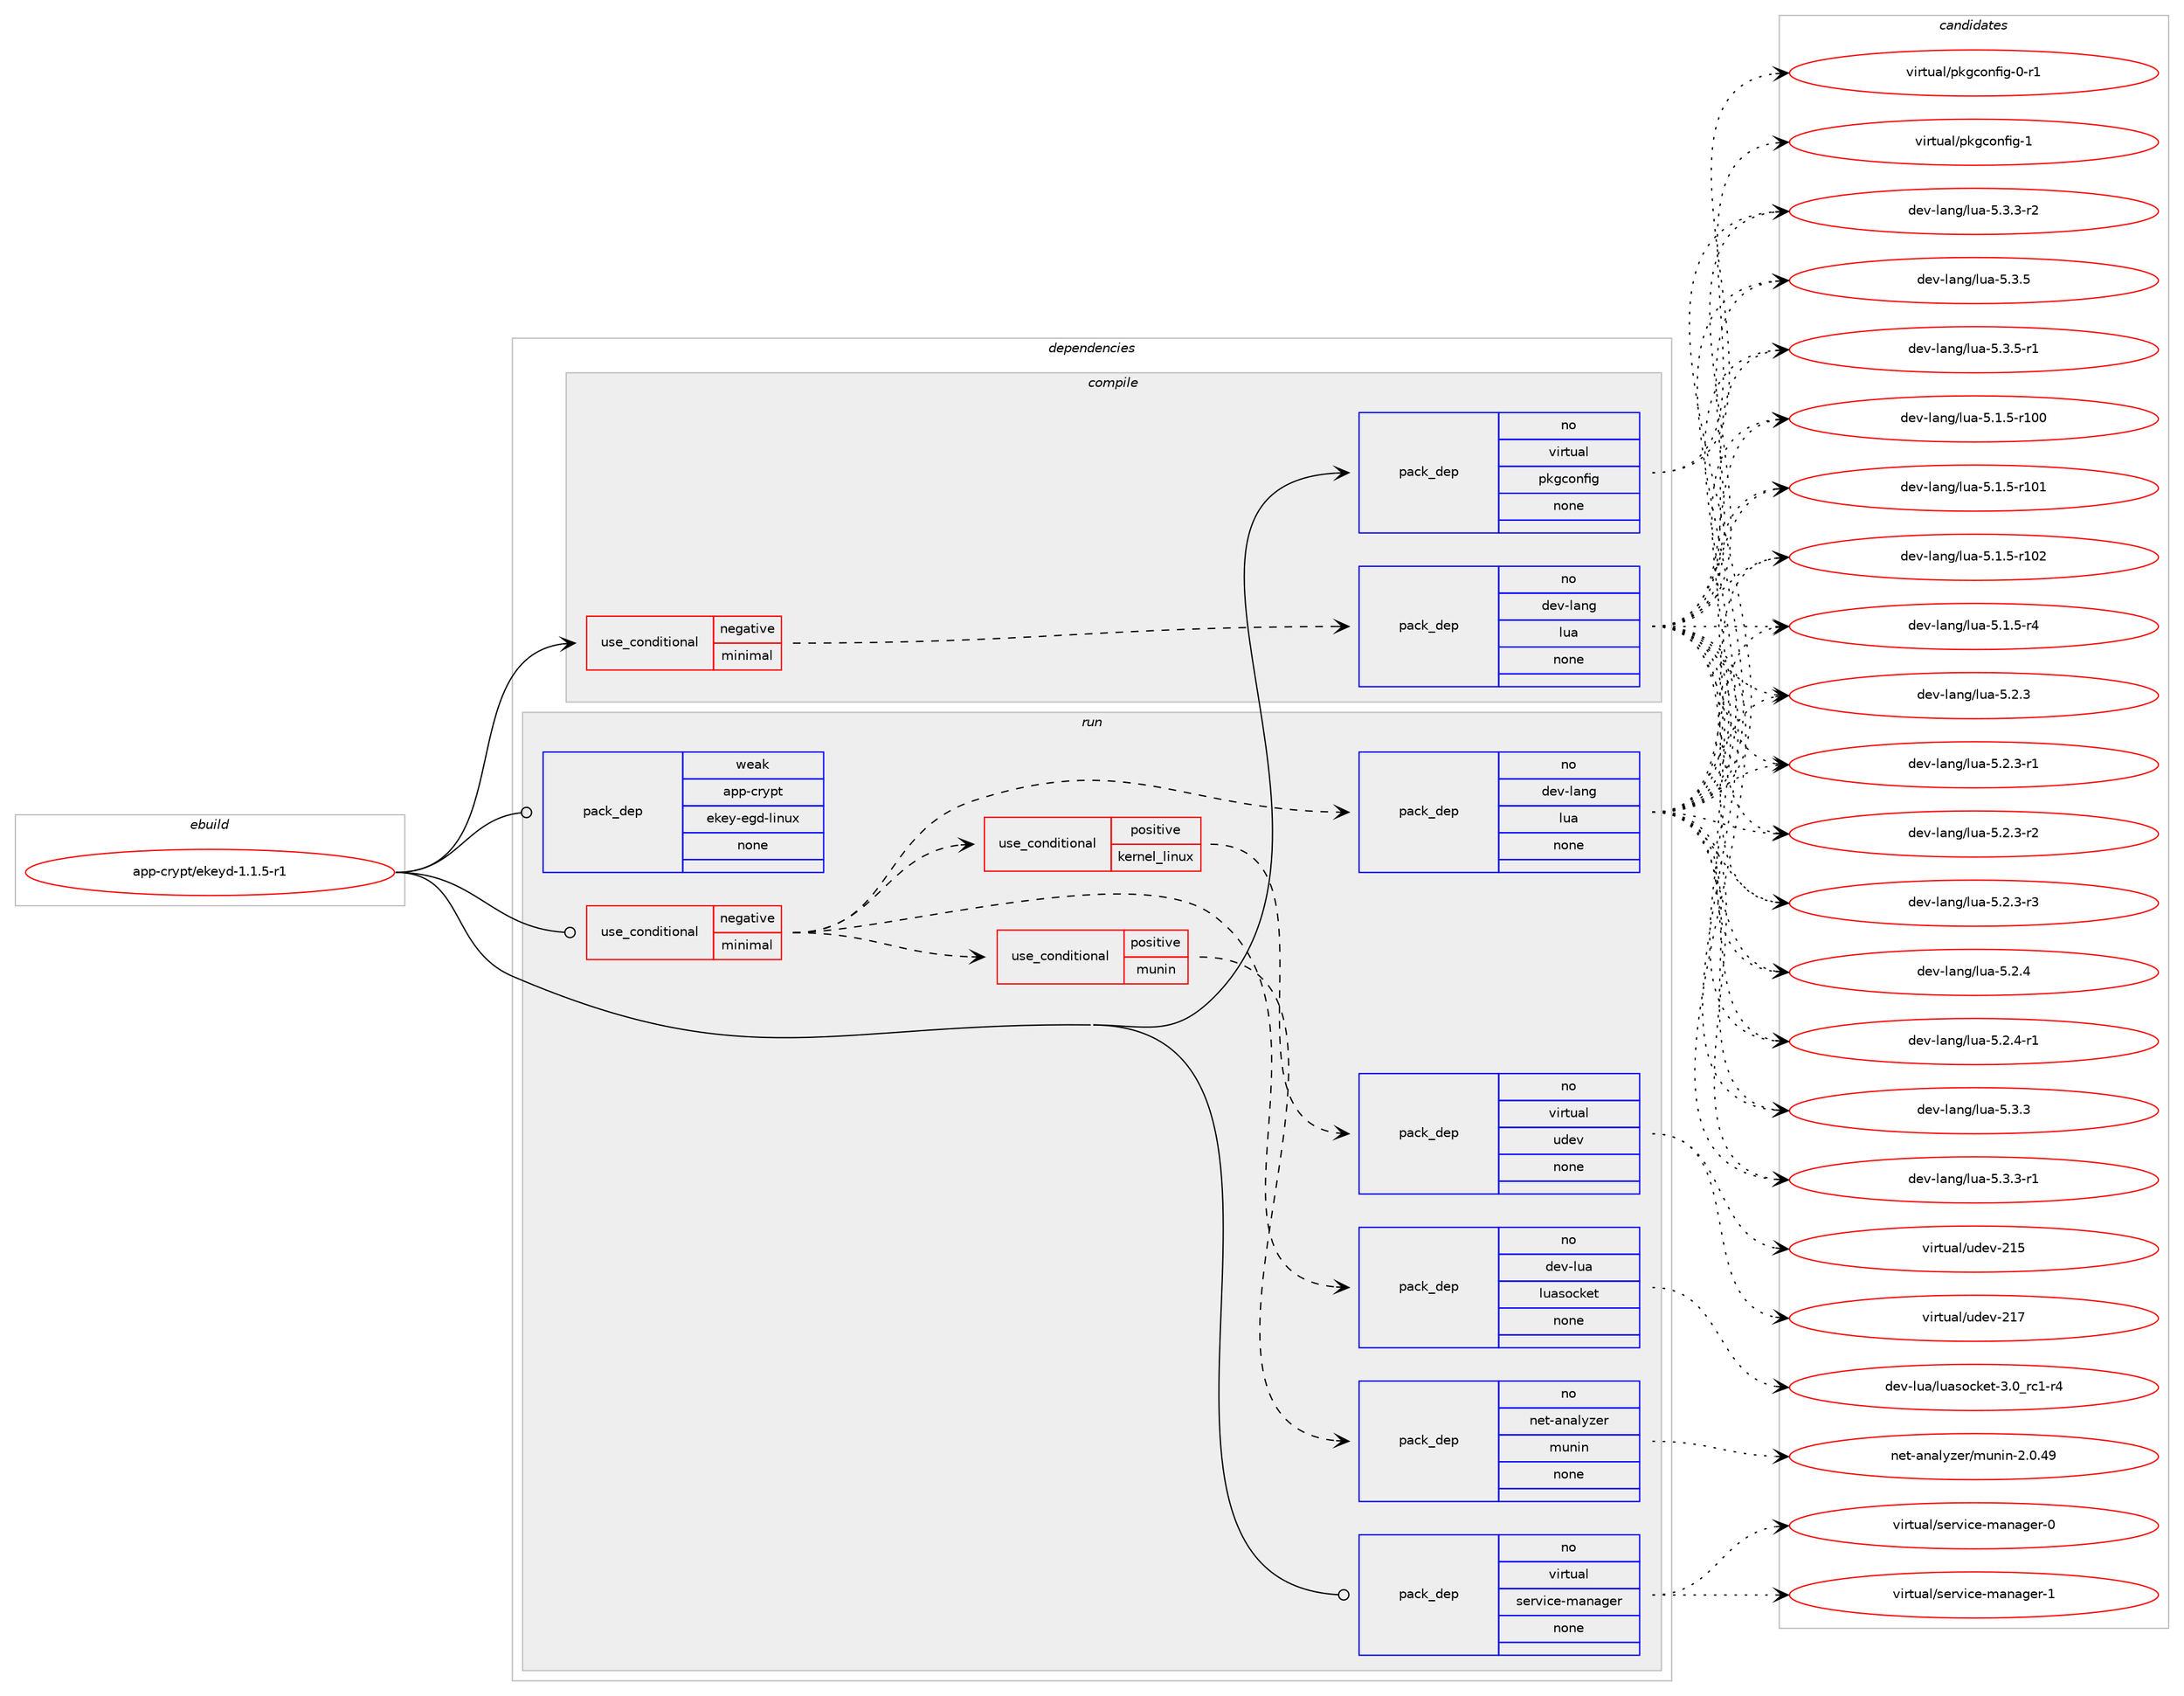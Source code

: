digraph prolog {

# *************
# Graph options
# *************

newrank=true;
concentrate=true;
compound=true;
graph [rankdir=LR,fontname=Helvetica,fontsize=10,ranksep=1.5];#, ranksep=2.5, nodesep=0.2];
edge  [arrowhead=vee];
node  [fontname=Helvetica,fontsize=10];

# **********
# The ebuild
# **********

subgraph cluster_leftcol {
color=gray;
rank=same;
label=<<i>ebuild</i>>;
id [label="app-crypt/ekeyd-1.1.5-r1", color=red, width=4, href="../app-crypt/ekeyd-1.1.5-r1.svg"];
}

# ****************
# The dependencies
# ****************

subgraph cluster_midcol {
color=gray;
label=<<i>dependencies</i>>;
subgraph cluster_compile {
fillcolor="#eeeeee";
style=filled;
label=<<i>compile</i>>;
subgraph cond113725 {
dependency476763 [label=<<TABLE BORDER="0" CELLBORDER="1" CELLSPACING="0" CELLPADDING="4"><TR><TD ROWSPAN="3" CELLPADDING="10">use_conditional</TD></TR><TR><TD>negative</TD></TR><TR><TD>minimal</TD></TR></TABLE>>, shape=none, color=red];
subgraph pack354382 {
dependency476764 [label=<<TABLE BORDER="0" CELLBORDER="1" CELLSPACING="0" CELLPADDING="4" WIDTH="220"><TR><TD ROWSPAN="6" CELLPADDING="30">pack_dep</TD></TR><TR><TD WIDTH="110">no</TD></TR><TR><TD>dev-lang</TD></TR><TR><TD>lua</TD></TR><TR><TD>none</TD></TR><TR><TD></TD></TR></TABLE>>, shape=none, color=blue];
}
dependency476763:e -> dependency476764:w [weight=20,style="dashed",arrowhead="vee"];
}
id:e -> dependency476763:w [weight=20,style="solid",arrowhead="vee"];
subgraph pack354383 {
dependency476765 [label=<<TABLE BORDER="0" CELLBORDER="1" CELLSPACING="0" CELLPADDING="4" WIDTH="220"><TR><TD ROWSPAN="6" CELLPADDING="30">pack_dep</TD></TR><TR><TD WIDTH="110">no</TD></TR><TR><TD>virtual</TD></TR><TR><TD>pkgconfig</TD></TR><TR><TD>none</TD></TR><TR><TD></TD></TR></TABLE>>, shape=none, color=blue];
}
id:e -> dependency476765:w [weight=20,style="solid",arrowhead="vee"];
}
subgraph cluster_compileandrun {
fillcolor="#eeeeee";
style=filled;
label=<<i>compile and run</i>>;
}
subgraph cluster_run {
fillcolor="#eeeeee";
style=filled;
label=<<i>run</i>>;
subgraph cond113726 {
dependency476766 [label=<<TABLE BORDER="0" CELLBORDER="1" CELLSPACING="0" CELLPADDING="4"><TR><TD ROWSPAN="3" CELLPADDING="10">use_conditional</TD></TR><TR><TD>negative</TD></TR><TR><TD>minimal</TD></TR></TABLE>>, shape=none, color=red];
subgraph pack354384 {
dependency476767 [label=<<TABLE BORDER="0" CELLBORDER="1" CELLSPACING="0" CELLPADDING="4" WIDTH="220"><TR><TD ROWSPAN="6" CELLPADDING="30">pack_dep</TD></TR><TR><TD WIDTH="110">no</TD></TR><TR><TD>dev-lang</TD></TR><TR><TD>lua</TD></TR><TR><TD>none</TD></TR><TR><TD></TD></TR></TABLE>>, shape=none, color=blue];
}
dependency476766:e -> dependency476767:w [weight=20,style="dashed",arrowhead="vee"];
subgraph pack354385 {
dependency476768 [label=<<TABLE BORDER="0" CELLBORDER="1" CELLSPACING="0" CELLPADDING="4" WIDTH="220"><TR><TD ROWSPAN="6" CELLPADDING="30">pack_dep</TD></TR><TR><TD WIDTH="110">no</TD></TR><TR><TD>dev-lua</TD></TR><TR><TD>luasocket</TD></TR><TR><TD>none</TD></TR><TR><TD></TD></TR></TABLE>>, shape=none, color=blue];
}
dependency476766:e -> dependency476768:w [weight=20,style="dashed",arrowhead="vee"];
subgraph cond113727 {
dependency476769 [label=<<TABLE BORDER="0" CELLBORDER="1" CELLSPACING="0" CELLPADDING="4"><TR><TD ROWSPAN="3" CELLPADDING="10">use_conditional</TD></TR><TR><TD>positive</TD></TR><TR><TD>kernel_linux</TD></TR></TABLE>>, shape=none, color=red];
subgraph pack354386 {
dependency476770 [label=<<TABLE BORDER="0" CELLBORDER="1" CELLSPACING="0" CELLPADDING="4" WIDTH="220"><TR><TD ROWSPAN="6" CELLPADDING="30">pack_dep</TD></TR><TR><TD WIDTH="110">no</TD></TR><TR><TD>virtual</TD></TR><TR><TD>udev</TD></TR><TR><TD>none</TD></TR><TR><TD></TD></TR></TABLE>>, shape=none, color=blue];
}
dependency476769:e -> dependency476770:w [weight=20,style="dashed",arrowhead="vee"];
}
dependency476766:e -> dependency476769:w [weight=20,style="dashed",arrowhead="vee"];
subgraph cond113728 {
dependency476771 [label=<<TABLE BORDER="0" CELLBORDER="1" CELLSPACING="0" CELLPADDING="4"><TR><TD ROWSPAN="3" CELLPADDING="10">use_conditional</TD></TR><TR><TD>positive</TD></TR><TR><TD>munin</TD></TR></TABLE>>, shape=none, color=red];
subgraph pack354387 {
dependency476772 [label=<<TABLE BORDER="0" CELLBORDER="1" CELLSPACING="0" CELLPADDING="4" WIDTH="220"><TR><TD ROWSPAN="6" CELLPADDING="30">pack_dep</TD></TR><TR><TD WIDTH="110">no</TD></TR><TR><TD>net-analyzer</TD></TR><TR><TD>munin</TD></TR><TR><TD>none</TD></TR><TR><TD></TD></TR></TABLE>>, shape=none, color=blue];
}
dependency476771:e -> dependency476772:w [weight=20,style="dashed",arrowhead="vee"];
}
dependency476766:e -> dependency476771:w [weight=20,style="dashed",arrowhead="vee"];
}
id:e -> dependency476766:w [weight=20,style="solid",arrowhead="odot"];
subgraph pack354388 {
dependency476773 [label=<<TABLE BORDER="0" CELLBORDER="1" CELLSPACING="0" CELLPADDING="4" WIDTH="220"><TR><TD ROWSPAN="6" CELLPADDING="30">pack_dep</TD></TR><TR><TD WIDTH="110">no</TD></TR><TR><TD>virtual</TD></TR><TR><TD>service-manager</TD></TR><TR><TD>none</TD></TR><TR><TD></TD></TR></TABLE>>, shape=none, color=blue];
}
id:e -> dependency476773:w [weight=20,style="solid",arrowhead="odot"];
subgraph pack354389 {
dependency476774 [label=<<TABLE BORDER="0" CELLBORDER="1" CELLSPACING="0" CELLPADDING="4" WIDTH="220"><TR><TD ROWSPAN="6" CELLPADDING="30">pack_dep</TD></TR><TR><TD WIDTH="110">weak</TD></TR><TR><TD>app-crypt</TD></TR><TR><TD>ekey-egd-linux</TD></TR><TR><TD>none</TD></TR><TR><TD></TD></TR></TABLE>>, shape=none, color=blue];
}
id:e -> dependency476774:w [weight=20,style="solid",arrowhead="odot"];
}
}

# **************
# The candidates
# **************

subgraph cluster_choices {
rank=same;
color=gray;
label=<<i>candidates</i>>;

subgraph choice354382 {
color=black;
nodesep=1;
choice1001011184510897110103471081179745534649465345114494848 [label="dev-lang/lua-5.1.5-r100", color=red, width=4,href="../dev-lang/lua-5.1.5-r100.svg"];
choice1001011184510897110103471081179745534649465345114494849 [label="dev-lang/lua-5.1.5-r101", color=red, width=4,href="../dev-lang/lua-5.1.5-r101.svg"];
choice1001011184510897110103471081179745534649465345114494850 [label="dev-lang/lua-5.1.5-r102", color=red, width=4,href="../dev-lang/lua-5.1.5-r102.svg"];
choice100101118451089711010347108117974553464946534511452 [label="dev-lang/lua-5.1.5-r4", color=red, width=4,href="../dev-lang/lua-5.1.5-r4.svg"];
choice10010111845108971101034710811797455346504651 [label="dev-lang/lua-5.2.3", color=red, width=4,href="../dev-lang/lua-5.2.3.svg"];
choice100101118451089711010347108117974553465046514511449 [label="dev-lang/lua-5.2.3-r1", color=red, width=4,href="../dev-lang/lua-5.2.3-r1.svg"];
choice100101118451089711010347108117974553465046514511450 [label="dev-lang/lua-5.2.3-r2", color=red, width=4,href="../dev-lang/lua-5.2.3-r2.svg"];
choice100101118451089711010347108117974553465046514511451 [label="dev-lang/lua-5.2.3-r3", color=red, width=4,href="../dev-lang/lua-5.2.3-r3.svg"];
choice10010111845108971101034710811797455346504652 [label="dev-lang/lua-5.2.4", color=red, width=4,href="../dev-lang/lua-5.2.4.svg"];
choice100101118451089711010347108117974553465046524511449 [label="dev-lang/lua-5.2.4-r1", color=red, width=4,href="../dev-lang/lua-5.2.4-r1.svg"];
choice10010111845108971101034710811797455346514651 [label="dev-lang/lua-5.3.3", color=red, width=4,href="../dev-lang/lua-5.3.3.svg"];
choice100101118451089711010347108117974553465146514511449 [label="dev-lang/lua-5.3.3-r1", color=red, width=4,href="../dev-lang/lua-5.3.3-r1.svg"];
choice100101118451089711010347108117974553465146514511450 [label="dev-lang/lua-5.3.3-r2", color=red, width=4,href="../dev-lang/lua-5.3.3-r2.svg"];
choice10010111845108971101034710811797455346514653 [label="dev-lang/lua-5.3.5", color=red, width=4,href="../dev-lang/lua-5.3.5.svg"];
choice100101118451089711010347108117974553465146534511449 [label="dev-lang/lua-5.3.5-r1", color=red, width=4,href="../dev-lang/lua-5.3.5-r1.svg"];
dependency476764:e -> choice1001011184510897110103471081179745534649465345114494848:w [style=dotted,weight="100"];
dependency476764:e -> choice1001011184510897110103471081179745534649465345114494849:w [style=dotted,weight="100"];
dependency476764:e -> choice1001011184510897110103471081179745534649465345114494850:w [style=dotted,weight="100"];
dependency476764:e -> choice100101118451089711010347108117974553464946534511452:w [style=dotted,weight="100"];
dependency476764:e -> choice10010111845108971101034710811797455346504651:w [style=dotted,weight="100"];
dependency476764:e -> choice100101118451089711010347108117974553465046514511449:w [style=dotted,weight="100"];
dependency476764:e -> choice100101118451089711010347108117974553465046514511450:w [style=dotted,weight="100"];
dependency476764:e -> choice100101118451089711010347108117974553465046514511451:w [style=dotted,weight="100"];
dependency476764:e -> choice10010111845108971101034710811797455346504652:w [style=dotted,weight="100"];
dependency476764:e -> choice100101118451089711010347108117974553465046524511449:w [style=dotted,weight="100"];
dependency476764:e -> choice10010111845108971101034710811797455346514651:w [style=dotted,weight="100"];
dependency476764:e -> choice100101118451089711010347108117974553465146514511449:w [style=dotted,weight="100"];
dependency476764:e -> choice100101118451089711010347108117974553465146514511450:w [style=dotted,weight="100"];
dependency476764:e -> choice10010111845108971101034710811797455346514653:w [style=dotted,weight="100"];
dependency476764:e -> choice100101118451089711010347108117974553465146534511449:w [style=dotted,weight="100"];
}
subgraph choice354383 {
color=black;
nodesep=1;
choice11810511411611797108471121071039911111010210510345484511449 [label="virtual/pkgconfig-0-r1", color=red, width=4,href="../virtual/pkgconfig-0-r1.svg"];
choice1181051141161179710847112107103991111101021051034549 [label="virtual/pkgconfig-1", color=red, width=4,href="../virtual/pkgconfig-1.svg"];
dependency476765:e -> choice11810511411611797108471121071039911111010210510345484511449:w [style=dotted,weight="100"];
dependency476765:e -> choice1181051141161179710847112107103991111101021051034549:w [style=dotted,weight="100"];
}
subgraph choice354384 {
color=black;
nodesep=1;
choice1001011184510897110103471081179745534649465345114494848 [label="dev-lang/lua-5.1.5-r100", color=red, width=4,href="../dev-lang/lua-5.1.5-r100.svg"];
choice1001011184510897110103471081179745534649465345114494849 [label="dev-lang/lua-5.1.5-r101", color=red, width=4,href="../dev-lang/lua-5.1.5-r101.svg"];
choice1001011184510897110103471081179745534649465345114494850 [label="dev-lang/lua-5.1.5-r102", color=red, width=4,href="../dev-lang/lua-5.1.5-r102.svg"];
choice100101118451089711010347108117974553464946534511452 [label="dev-lang/lua-5.1.5-r4", color=red, width=4,href="../dev-lang/lua-5.1.5-r4.svg"];
choice10010111845108971101034710811797455346504651 [label="dev-lang/lua-5.2.3", color=red, width=4,href="../dev-lang/lua-5.2.3.svg"];
choice100101118451089711010347108117974553465046514511449 [label="dev-lang/lua-5.2.3-r1", color=red, width=4,href="../dev-lang/lua-5.2.3-r1.svg"];
choice100101118451089711010347108117974553465046514511450 [label="dev-lang/lua-5.2.3-r2", color=red, width=4,href="../dev-lang/lua-5.2.3-r2.svg"];
choice100101118451089711010347108117974553465046514511451 [label="dev-lang/lua-5.2.3-r3", color=red, width=4,href="../dev-lang/lua-5.2.3-r3.svg"];
choice10010111845108971101034710811797455346504652 [label="dev-lang/lua-5.2.4", color=red, width=4,href="../dev-lang/lua-5.2.4.svg"];
choice100101118451089711010347108117974553465046524511449 [label="dev-lang/lua-5.2.4-r1", color=red, width=4,href="../dev-lang/lua-5.2.4-r1.svg"];
choice10010111845108971101034710811797455346514651 [label="dev-lang/lua-5.3.3", color=red, width=4,href="../dev-lang/lua-5.3.3.svg"];
choice100101118451089711010347108117974553465146514511449 [label="dev-lang/lua-5.3.3-r1", color=red, width=4,href="../dev-lang/lua-5.3.3-r1.svg"];
choice100101118451089711010347108117974553465146514511450 [label="dev-lang/lua-5.3.3-r2", color=red, width=4,href="../dev-lang/lua-5.3.3-r2.svg"];
choice10010111845108971101034710811797455346514653 [label="dev-lang/lua-5.3.5", color=red, width=4,href="../dev-lang/lua-5.3.5.svg"];
choice100101118451089711010347108117974553465146534511449 [label="dev-lang/lua-5.3.5-r1", color=red, width=4,href="../dev-lang/lua-5.3.5-r1.svg"];
dependency476767:e -> choice1001011184510897110103471081179745534649465345114494848:w [style=dotted,weight="100"];
dependency476767:e -> choice1001011184510897110103471081179745534649465345114494849:w [style=dotted,weight="100"];
dependency476767:e -> choice1001011184510897110103471081179745534649465345114494850:w [style=dotted,weight="100"];
dependency476767:e -> choice100101118451089711010347108117974553464946534511452:w [style=dotted,weight="100"];
dependency476767:e -> choice10010111845108971101034710811797455346504651:w [style=dotted,weight="100"];
dependency476767:e -> choice100101118451089711010347108117974553465046514511449:w [style=dotted,weight="100"];
dependency476767:e -> choice100101118451089711010347108117974553465046514511450:w [style=dotted,weight="100"];
dependency476767:e -> choice100101118451089711010347108117974553465046514511451:w [style=dotted,weight="100"];
dependency476767:e -> choice10010111845108971101034710811797455346504652:w [style=dotted,weight="100"];
dependency476767:e -> choice100101118451089711010347108117974553465046524511449:w [style=dotted,weight="100"];
dependency476767:e -> choice10010111845108971101034710811797455346514651:w [style=dotted,weight="100"];
dependency476767:e -> choice100101118451089711010347108117974553465146514511449:w [style=dotted,weight="100"];
dependency476767:e -> choice100101118451089711010347108117974553465146514511450:w [style=dotted,weight="100"];
dependency476767:e -> choice10010111845108971101034710811797455346514653:w [style=dotted,weight="100"];
dependency476767:e -> choice100101118451089711010347108117974553465146534511449:w [style=dotted,weight="100"];
}
subgraph choice354385 {
color=black;
nodesep=1;
choice1001011184510811797471081179711511199107101116455146489511499494511452 [label="dev-lua/luasocket-3.0_rc1-r4", color=red, width=4,href="../dev-lua/luasocket-3.0_rc1-r4.svg"];
dependency476768:e -> choice1001011184510811797471081179711511199107101116455146489511499494511452:w [style=dotted,weight="100"];
}
subgraph choice354386 {
color=black;
nodesep=1;
choice118105114116117971084711710010111845504953 [label="virtual/udev-215", color=red, width=4,href="../virtual/udev-215.svg"];
choice118105114116117971084711710010111845504955 [label="virtual/udev-217", color=red, width=4,href="../virtual/udev-217.svg"];
dependency476770:e -> choice118105114116117971084711710010111845504953:w [style=dotted,weight="100"];
dependency476770:e -> choice118105114116117971084711710010111845504955:w [style=dotted,weight="100"];
}
subgraph choice354387 {
color=black;
nodesep=1;
choice1101011164597110971081211221011144710911711010511045504648465257 [label="net-analyzer/munin-2.0.49", color=red, width=4,href="../net-analyzer/munin-2.0.49.svg"];
dependency476772:e -> choice1101011164597110971081211221011144710911711010511045504648465257:w [style=dotted,weight="100"];
}
subgraph choice354388 {
color=black;
nodesep=1;
choice1181051141161179710847115101114118105991014510997110971031011144548 [label="virtual/service-manager-0", color=red, width=4,href="../virtual/service-manager-0.svg"];
choice1181051141161179710847115101114118105991014510997110971031011144549 [label="virtual/service-manager-1", color=red, width=4,href="../virtual/service-manager-1.svg"];
dependency476773:e -> choice1181051141161179710847115101114118105991014510997110971031011144548:w [style=dotted,weight="100"];
dependency476773:e -> choice1181051141161179710847115101114118105991014510997110971031011144549:w [style=dotted,weight="100"];
}
subgraph choice354389 {
color=black;
nodesep=1;
}
}

}
